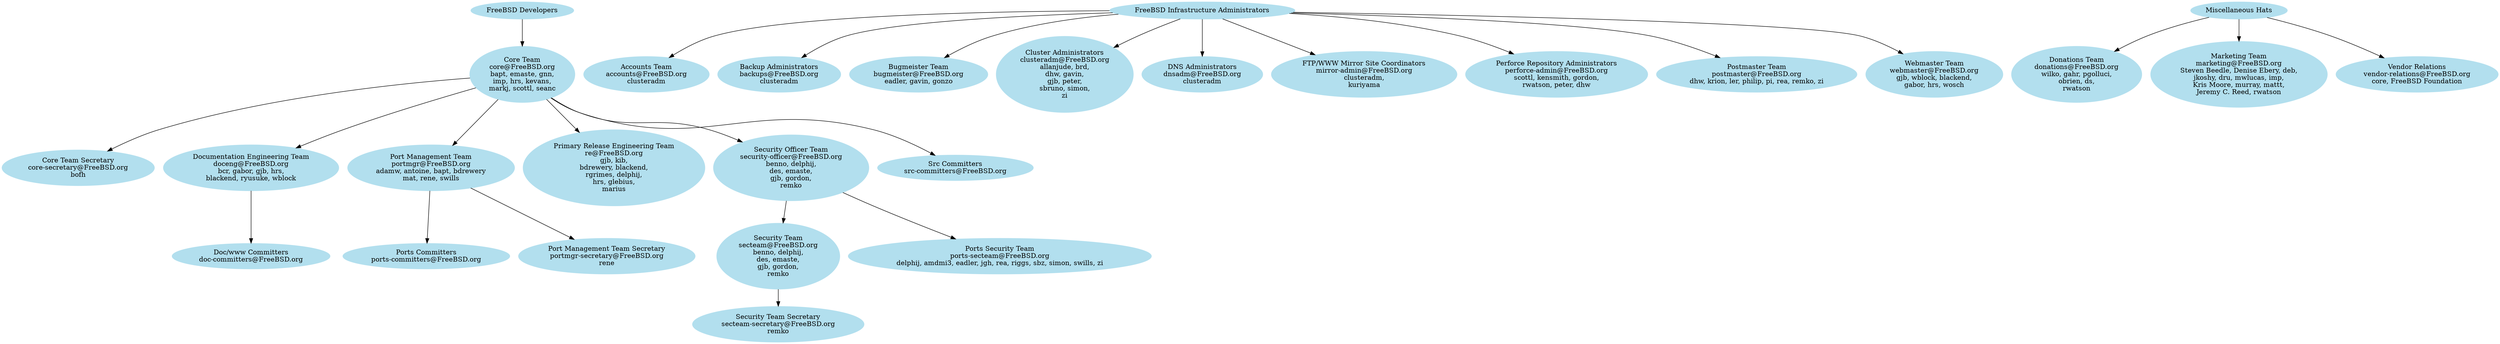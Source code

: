
# This file is meant to show the infrastructural organization of the
# FreeBSD Project; what kind of teams we have and how they relate to
# each other.
# For a detailed description of the responsibilities and duties of the listed
# teams, please see our Administration page at
# https://www.freebsd.org/administration/ .
# 
# The graphical output can be generated from this file with the following
# command:
# $ dot -T png -o file.png organization.dot
#
# The dot binary is part of the graphics/graphviz port.

digraph org {

node [color=lightblue2, style=filled, bgcolor=black];

# Meta-categories go here

_devel [label="FreeBSD Developers"]
_admin [label="FreeBSD Infrastructure Administrators"]
_misc [label="Miscellaneous Hats"]

# Development teams go here alphabetically sorted by FreeBSD login name

core [label="Core Team\ncore@FreeBSD.org\nbapt, emaste, gnn,\nimp, hrs, kevans,\nmarkj, scottl, seanc"]
coresecretary [label="Core Team Secretary\ncore-secretary@FreeBSD.org\nbofh"]
doccommitters [label="Doc/www Committers\ndoc-committers@FreeBSD.org"]
doceng [label="Documentation Engineering Team\ndoceng@FreeBSD.org\nbcr, gabor, gjb, hrs,\nblackend, ryusuke, wblock"]
portscommitters [label="Ports Committers\nports-committers@FreeBSD.org"]
portmgr [label="Port Management Team\nportmgr@FreeBSD.org\nadamw, antoine, bapt, bdrewery\nmat, rene, swills"]
portmgrsecretary [label="Port Management Team Secretary\nportmgr-secretary@FreeBSD.org\nrene"]
re [label="Primary Release Engineering Team\nre@FreeBSD.org\ngjb, kib,\nbdrewery, blackend,\nrgrimes, delphij,\nhrs, glebius,\nmarius"]
secteam [label="Security Team\nsecteam@FreeBSD.org\nbenno, delphij,\ndes, emaste,\ngjb, gordon,\nremko"]
portssecteam [label="Ports Security Team\nports-secteam@FreeBSD.org\ndelphij, amdmi3, eadler, jgh, rea, riggs, sbz, simon, swills, zi"]
secteamsecretary [label="Security Team Secretary\nsecteam-secretary@FreeBSD.org\nremko"]
securityofficer [label="Security Officer Team\nsecurity-officer@FreeBSD.org\nbenno, delphij,\ndes, emaste,\ngjb, gordon,\nremko"]
srccommitters [label="Src Committers\nsrc-committers@FreeBSD.org"]

# Admin teams go here alphabetically sorted

accounts [label="Accounts Team\naccounts@FreeBSD.org\nclusteradm"]
backups [label="Backup Administrators\nbackups@FreeBSD.org\nclusteradm"]
bugmeister [label="Bugmeister Team\nbugmeister@FreeBSD.org\neadler, gavin, gonzo"]
clusteradm [label="Cluster Administrators\nclusteradm@FreeBSD.org\nallanjude, brd,\ndhw, gavin,\ngjb, peter,\nsbruno, simon,\nzi"]
dnsadm [label="DNS Administrators\ndnsadm@FreeBSD.org\nclusteradm"]
mirroradmin [label="FTP/WWW Mirror Site Coordinators\nmirror-admin@FreeBSD.org\nclusteradm,\nkuriyama"]
perforceadmin [label="Perforce Repository Administrators\nperforce-admin@FreeBSD.org\nscottl, kensmith, gordon,\nrwatson, peter, dhw"]
postmaster [label="Postmaster Team\npostmaster@FreeBSD.org\ndhw, krion, ler, philip, pi, rea, remko, zi"]
webmaster [label="Webmaster Team\nwebmaster@FreeBSD.org\ngjb, wblock, blackend,\ngabor, hrs, wosch"]

# Misc hats go here alphabetically sorted

donations [label="Donations Team\ndonations@FreeBSD.org\nwilko, gahr, pgolluci,\nobrien, ds,\nrwatson"]
marketing [label="Marketing Team\nmarketing@FreeBSD.org\nSteven Beedle, Denise Ebery, deb,\njkoshy, dru, mwlucas, imp,\nKris Moore, murray, mattt,\nJeremy C. Reed, rwatson"]
vendorrelations [label="Vendor Relations\nvendor-relations@FreeBSD.org\ncore, FreeBSD Foundation"]

# Here are the team relationships.
# Group together all the entries for the superior team.
# Keep the list sorted by the superior team entry.

_admin -> accounts
_admin -> backups
_admin -> bugmeister
_admin -> clusteradm
_admin -> dnsadm
_admin -> mirroradmin
_admin -> perforceadmin
_admin -> postmaster
_admin -> webmaster

_devel -> core

_misc -> donations
_misc -> marketing
_misc -> vendorrelations

core -> coresecretary
core -> doceng
core -> portmgr
core -> re
core -> securityofficer
core -> srccommitters

doceng -> doccommitters

portmgr -> portmgrsecretary
portmgr -> portscommitters

securityofficer -> secteam
securityofficer -> portssecteam

secteam -> secteamsecretary

}

